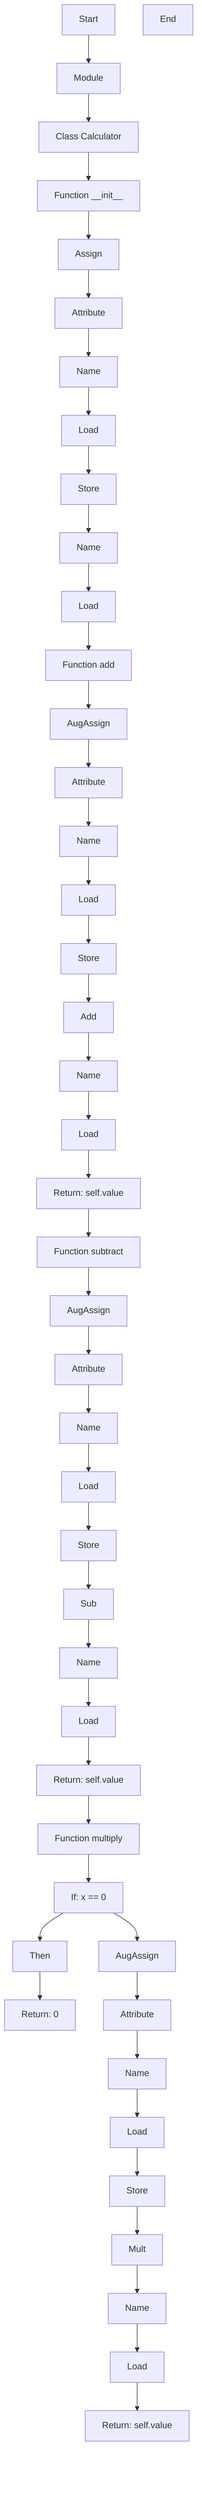 flowchart TD
Start["Start"]
node1["Module"]
Start --> node1
node2["Class Calculator"]
node1 --> node2
node3["Function __init__"]
node2 --> node3
node4["Assign"]
node3 --> node4
node5["Attribute"]
node4 --> node5
node6["Name"]
node5 --> node6
node7["Load"]
node6 --> node7
node8["Store"]
node7 --> node8
node9["Name"]
node8 --> node9
node10["Load"]
node9 --> node10
node11["Function add"]
node10 --> node11
node12["AugAssign"]
node11 --> node12
node13["Attribute"]
node12 --> node13
node14["Name"]
node13 --> node14
node15["Load"]
node14 --> node15
node16["Store"]
node15 --> node16
node17["Add"]
node16 --> node17
node18["Name"]
node17 --> node18
node19["Load"]
node18 --> node19
node20["Return: self.value"]
node19 --> node20
node21["Function subtract"]
node20 --> node21
node22["AugAssign"]
node21 --> node22
node23["Attribute"]
node22 --> node23
node24["Name"]
node23 --> node24
node25["Load"]
node24 --> node25
node26["Store"]
node25 --> node26
node27["Sub"]
node26 --> node27
node28["Name"]
node27 --> node28
node29["Load"]
node28 --> node29
node30["Return: self.value"]
node29 --> node30
node31["Function multiply"]
node30 --> node31
node32["If: x == 0"]
node31 --> node32
node33["Then"]
node32 --> node33
node34["Return: 0"]
node33 --> node34
node35["AugAssign"]
node32 --> node35
node36["Attribute"]
node35 --> node36
node37["Name"]
node36 --> node37
node38["Load"]
node37 --> node38
node39["Store"]
node38 --> node39
node40["Mult"]
node39 --> node40
node41["Name"]
node40 --> node41
node42["Load"]
node41 --> node42
node43["Return: self.value"]
node42 --> node43
End["End"]